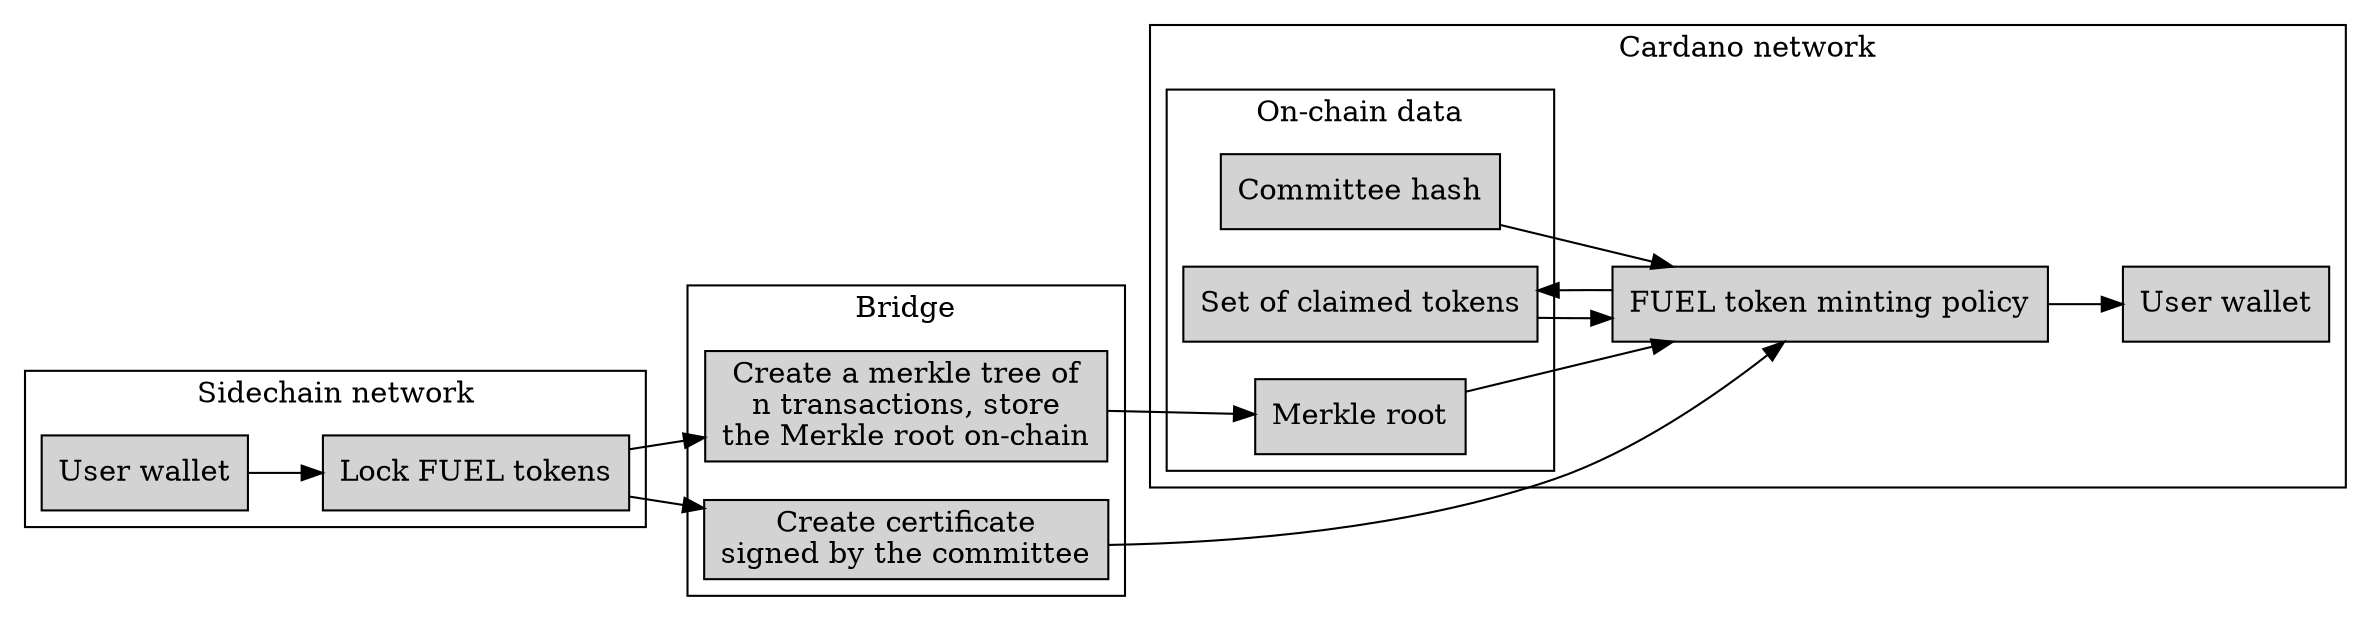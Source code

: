 digraph {
  rankdir=LR
  node [shape=rect style=filled]

  subgraph cluster_sidechain {
    label="Sidechain network"

    sWallet [label="User wallet"]

    lock [label="Lock FUEL tokens"]
  }

  subgraph cluster_bridge {
    label="Bridge"

    createMT [label="Create a merkle tree of\nn transactions, store\nthe Merkle root on-chain"]
    certificate [label="Create certificate\nsigned by the committee"]
  }

  subgraph cluster_cardano {
    label="Cardano network"
    subgraph cluster_onchain {
      label="On-chain data"

      committee [label="Committee hash"]
      claimedTokens [label="Set of claimed tokens"]
      merkleRoot [label="Merkle root"]
    }

    fuelMp [label="FUEL token minting policy"]

    cWallet [label="User wallet"]

  }

  sWallet -> lock
  lock -> createMT
  lock -> certificate

  certificate -> fuelMp -> cWallet
  merkleRoot -> fuelMp
  committee -> fuelMp
  claimedTokens -> fuelMp -> claimedTokens
  createMT -> merkleRoot
}
